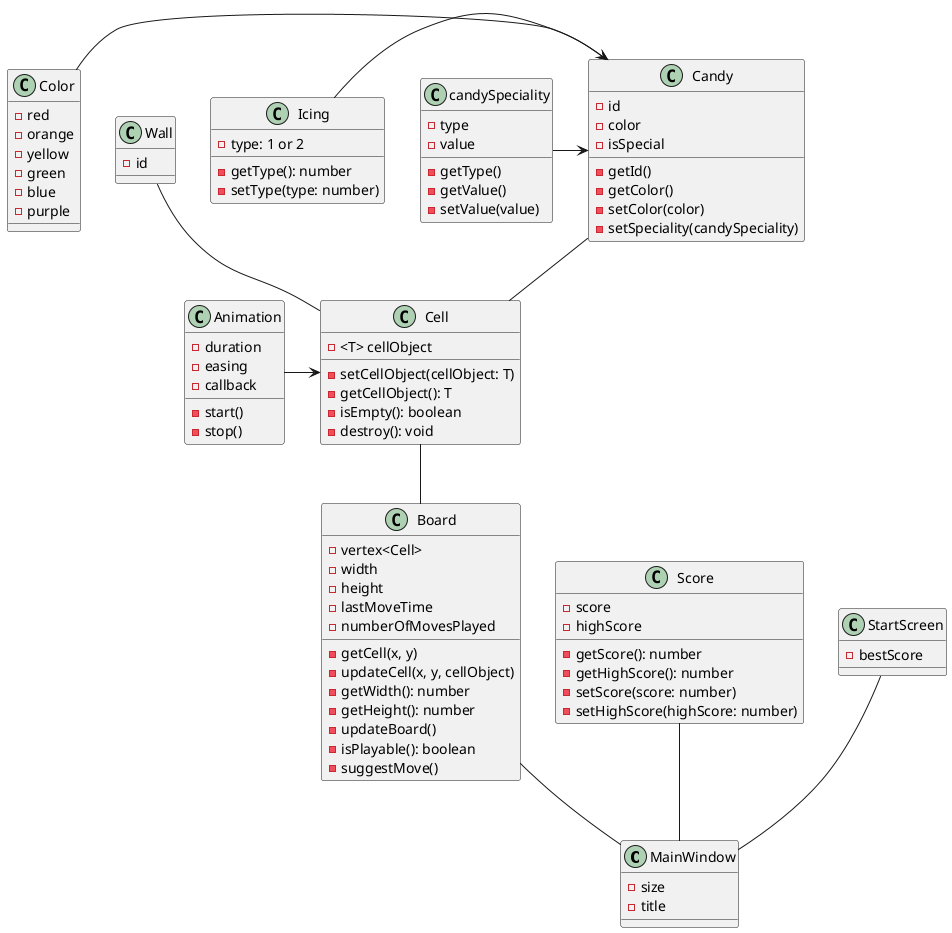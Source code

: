 @startuml LDP

class MainWindow {
    'Fields
    - size
    - title
}

class Cell {
    'Fields
    - <T> cellObject

    'Methods
    - setCellObject(cellObject: T)
    - getCellObject(): T
    - isEmpty(): boolean
    - destroy(): void
}

class Candy {
    'Fields
    - id
    - color
    - isSpecial

    'Methods
    - getId()
    - getColor()
    - setColor(color)
    - setSpeciality(candySpeciality)
}

class candySpeciality {
    'Fields
    - type
    - value

    'Methods
    - getType()
    - getValue()
    - setValue(value)
}

class Wall {
    'Fields
    - id
}

class Color {
    'Fields
    - red
    - orange
    - yellow
    - green
    - blue
    - purple

    'Methods
    }

class Board{
    'Fields
    - vertex<Cell>
    - width
    - height
    - lastMoveTime
    - numberOfMovesPlayed

    'Methods
    - getCell(x, y)
    - updateCell(x, y, cellObject)
    - getWidth(): number
    - getHeight(): number
    - updateBoard()
    - isPlayable(): boolean
    - suggestMove()
}

class Icing{
    'Fields
    - type: 1 or 2

    'Methods
    - getType(): number
    - setType(type: number)
}

class Animation {
    'Fields
    - duration
    - easing
    - callback

    'Methods
    - start()
    - stop()
}

class Score{
    'Fields
    - score
    - highScore

    'Methods
    - getScore(): number
    - getHighScore(): number
    - setScore(score: number)
    - setHighScore(highScore: number)
}

class StartScreen {
    'Fields
    - bestScore
}

Board--MainWindow
Score--MainWindow
Cell--Board
Wall--Cell
Candy--Cell
Color->Candy
Icing->Candy
candySpeciality->Candy
Animation->Cell
StartScreen--MainWindow


@enduml
